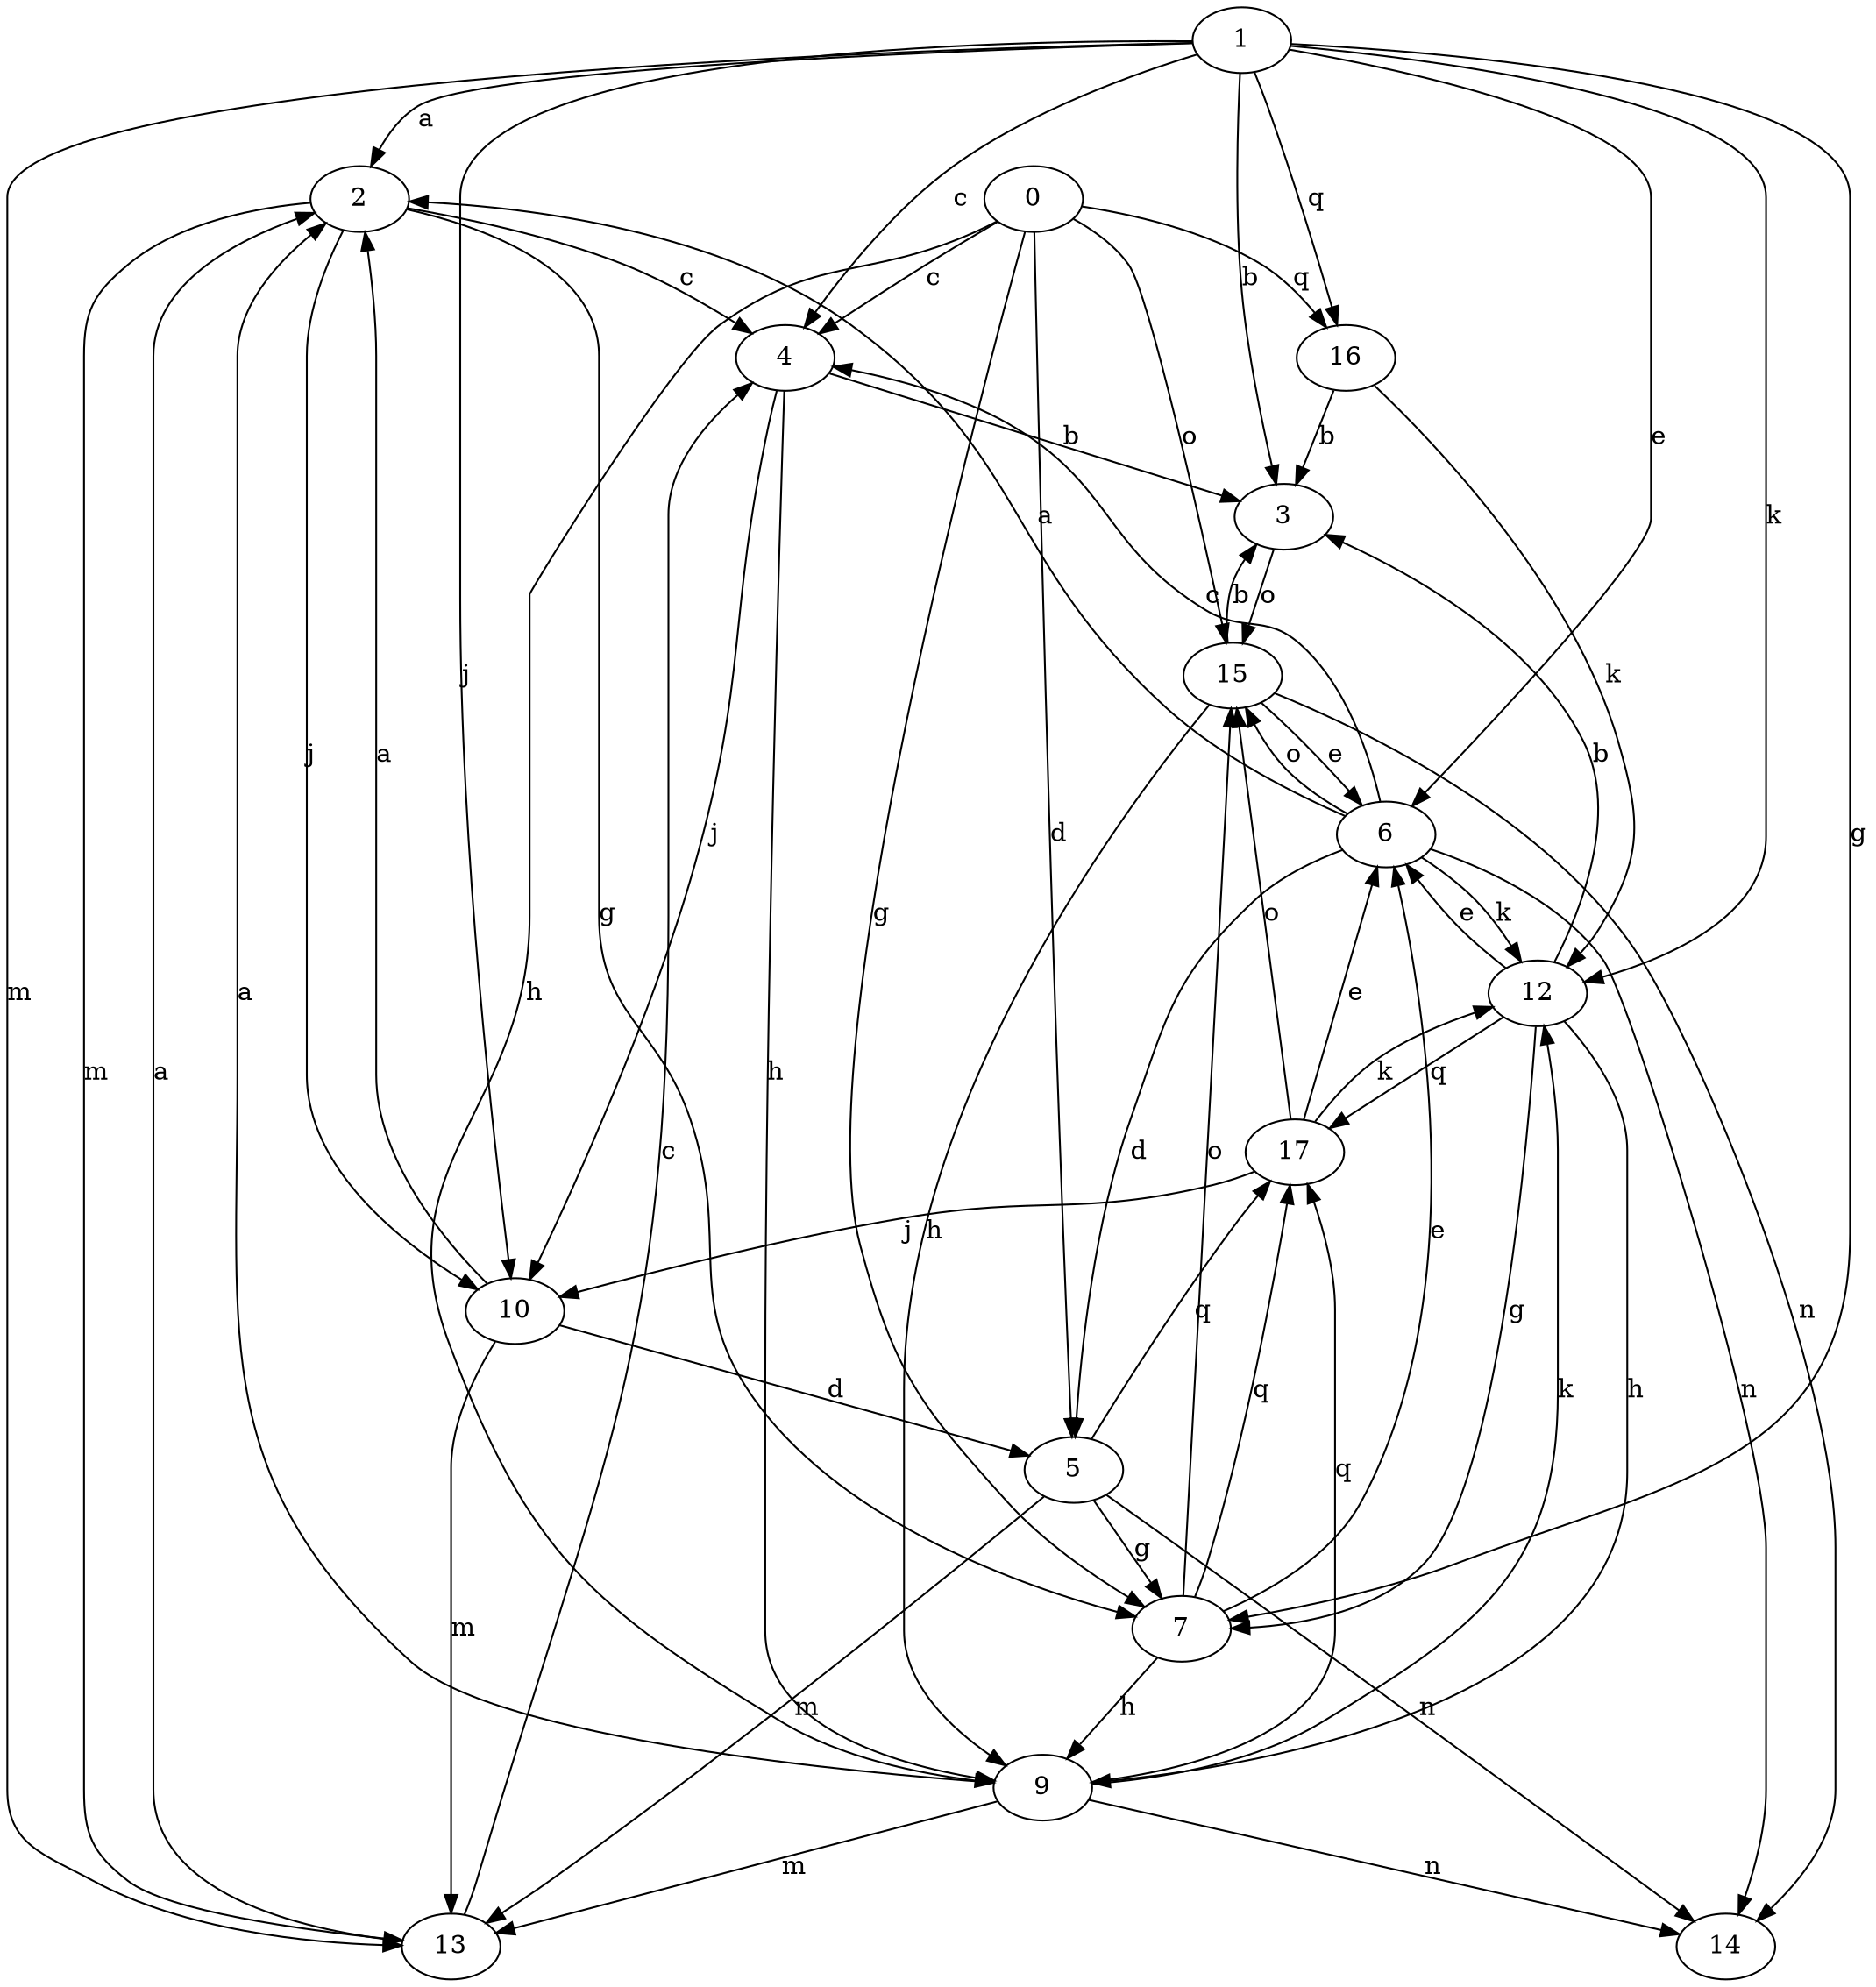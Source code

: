 strict digraph  {
2;
3;
4;
5;
6;
7;
9;
10;
0;
12;
1;
13;
14;
15;
16;
17;
2 -> 4  [label=c];
2 -> 7  [label=g];
2 -> 10  [label=j];
2 -> 13  [label=m];
3 -> 15  [label=o];
4 -> 3  [label=b];
4 -> 9  [label=h];
4 -> 10  [label=j];
5 -> 7  [label=g];
5 -> 13  [label=m];
5 -> 14  [label=n];
5 -> 17  [label=q];
6 -> 2  [label=a];
6 -> 4  [label=c];
6 -> 5  [label=d];
6 -> 12  [label=k];
6 -> 14  [label=n];
6 -> 15  [label=o];
7 -> 6  [label=e];
7 -> 9  [label=h];
7 -> 15  [label=o];
7 -> 17  [label=q];
9 -> 2  [label=a];
9 -> 12  [label=k];
9 -> 13  [label=m];
9 -> 14  [label=n];
9 -> 17  [label=q];
10 -> 2  [label=a];
10 -> 5  [label=d];
10 -> 13  [label=m];
0 -> 4  [label=c];
0 -> 5  [label=d];
0 -> 7  [label=g];
0 -> 9  [label=h];
0 -> 15  [label=o];
0 -> 16  [label=q];
12 -> 3  [label=b];
12 -> 6  [label=e];
12 -> 7  [label=g];
12 -> 9  [label=h];
12 -> 17  [label=q];
1 -> 2  [label=a];
1 -> 3  [label=b];
1 -> 4  [label=c];
1 -> 6  [label=e];
1 -> 7  [label=g];
1 -> 10  [label=j];
1 -> 12  [label=k];
1 -> 13  [label=m];
1 -> 16  [label=q];
13 -> 2  [label=a];
13 -> 4  [label=c];
15 -> 3  [label=b];
15 -> 6  [label=e];
15 -> 9  [label=h];
15 -> 14  [label=n];
16 -> 3  [label=b];
16 -> 12  [label=k];
17 -> 6  [label=e];
17 -> 10  [label=j];
17 -> 12  [label=k];
17 -> 15  [label=o];
}
